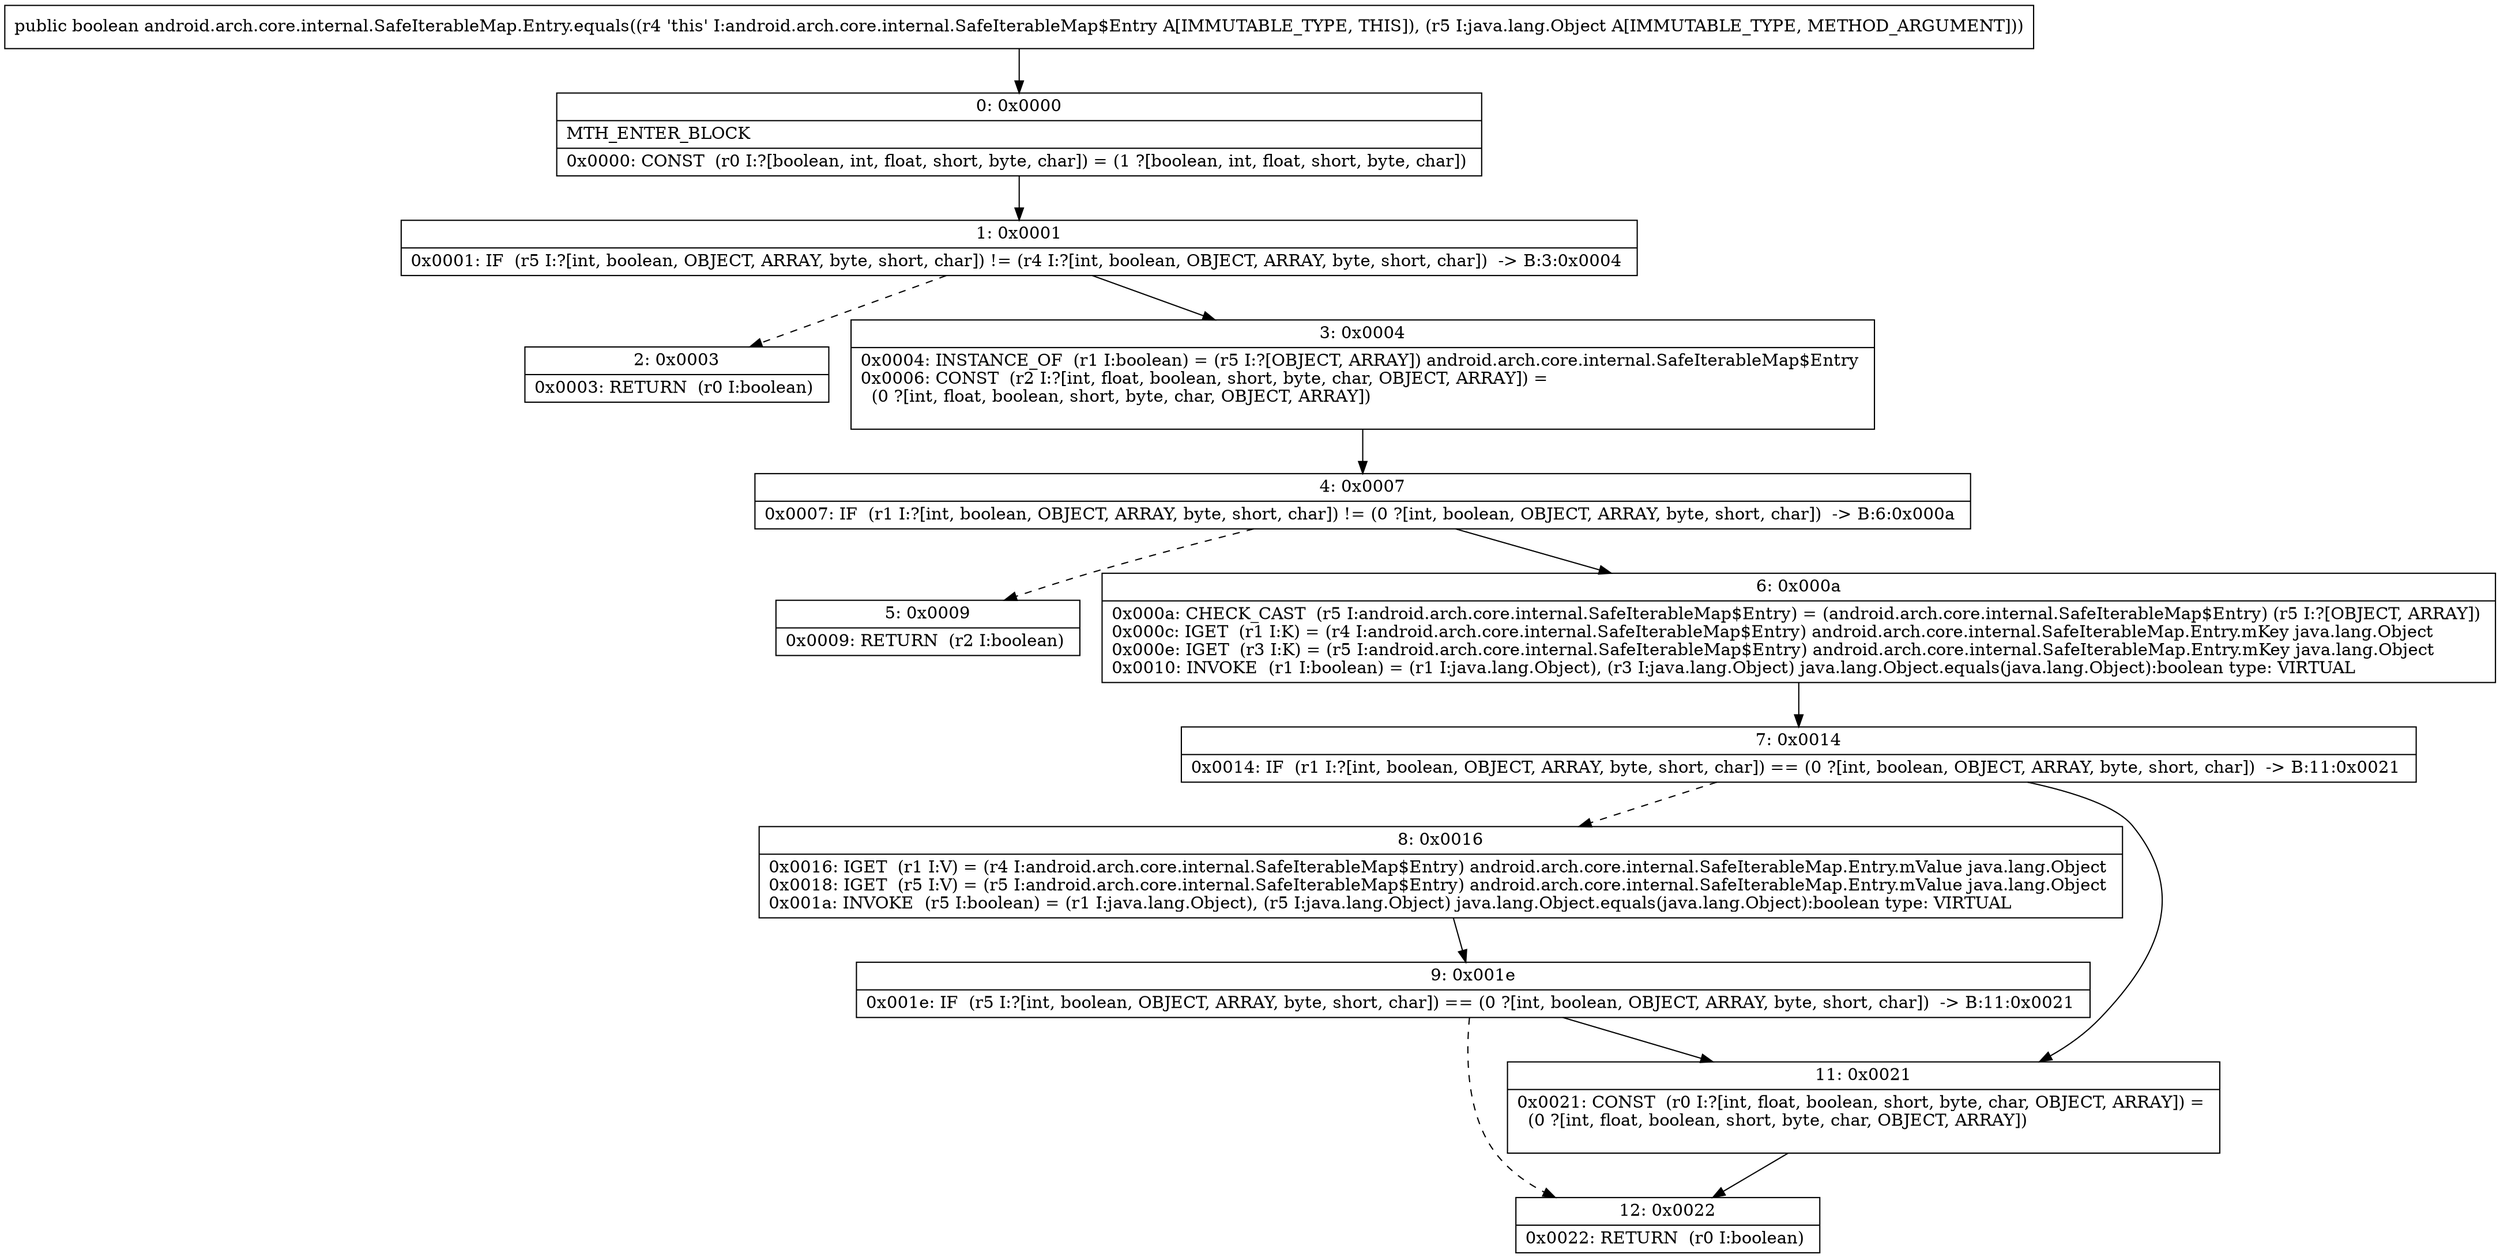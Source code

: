 digraph "CFG forandroid.arch.core.internal.SafeIterableMap.Entry.equals(Ljava\/lang\/Object;)Z" {
Node_0 [shape=record,label="{0\:\ 0x0000|MTH_ENTER_BLOCK\l|0x0000: CONST  (r0 I:?[boolean, int, float, short, byte, char]) = (1 ?[boolean, int, float, short, byte, char]) \l}"];
Node_1 [shape=record,label="{1\:\ 0x0001|0x0001: IF  (r5 I:?[int, boolean, OBJECT, ARRAY, byte, short, char]) != (r4 I:?[int, boolean, OBJECT, ARRAY, byte, short, char])  \-\> B:3:0x0004 \l}"];
Node_2 [shape=record,label="{2\:\ 0x0003|0x0003: RETURN  (r0 I:boolean) \l}"];
Node_3 [shape=record,label="{3\:\ 0x0004|0x0004: INSTANCE_OF  (r1 I:boolean) = (r5 I:?[OBJECT, ARRAY]) android.arch.core.internal.SafeIterableMap$Entry \l0x0006: CONST  (r2 I:?[int, float, boolean, short, byte, char, OBJECT, ARRAY]) = \l  (0 ?[int, float, boolean, short, byte, char, OBJECT, ARRAY])\l \l}"];
Node_4 [shape=record,label="{4\:\ 0x0007|0x0007: IF  (r1 I:?[int, boolean, OBJECT, ARRAY, byte, short, char]) != (0 ?[int, boolean, OBJECT, ARRAY, byte, short, char])  \-\> B:6:0x000a \l}"];
Node_5 [shape=record,label="{5\:\ 0x0009|0x0009: RETURN  (r2 I:boolean) \l}"];
Node_6 [shape=record,label="{6\:\ 0x000a|0x000a: CHECK_CAST  (r5 I:android.arch.core.internal.SafeIterableMap$Entry) = (android.arch.core.internal.SafeIterableMap$Entry) (r5 I:?[OBJECT, ARRAY]) \l0x000c: IGET  (r1 I:K) = (r4 I:android.arch.core.internal.SafeIterableMap$Entry) android.arch.core.internal.SafeIterableMap.Entry.mKey java.lang.Object \l0x000e: IGET  (r3 I:K) = (r5 I:android.arch.core.internal.SafeIterableMap$Entry) android.arch.core.internal.SafeIterableMap.Entry.mKey java.lang.Object \l0x0010: INVOKE  (r1 I:boolean) = (r1 I:java.lang.Object), (r3 I:java.lang.Object) java.lang.Object.equals(java.lang.Object):boolean type: VIRTUAL \l}"];
Node_7 [shape=record,label="{7\:\ 0x0014|0x0014: IF  (r1 I:?[int, boolean, OBJECT, ARRAY, byte, short, char]) == (0 ?[int, boolean, OBJECT, ARRAY, byte, short, char])  \-\> B:11:0x0021 \l}"];
Node_8 [shape=record,label="{8\:\ 0x0016|0x0016: IGET  (r1 I:V) = (r4 I:android.arch.core.internal.SafeIterableMap$Entry) android.arch.core.internal.SafeIterableMap.Entry.mValue java.lang.Object \l0x0018: IGET  (r5 I:V) = (r5 I:android.arch.core.internal.SafeIterableMap$Entry) android.arch.core.internal.SafeIterableMap.Entry.mValue java.lang.Object \l0x001a: INVOKE  (r5 I:boolean) = (r1 I:java.lang.Object), (r5 I:java.lang.Object) java.lang.Object.equals(java.lang.Object):boolean type: VIRTUAL \l}"];
Node_9 [shape=record,label="{9\:\ 0x001e|0x001e: IF  (r5 I:?[int, boolean, OBJECT, ARRAY, byte, short, char]) == (0 ?[int, boolean, OBJECT, ARRAY, byte, short, char])  \-\> B:11:0x0021 \l}"];
Node_11 [shape=record,label="{11\:\ 0x0021|0x0021: CONST  (r0 I:?[int, float, boolean, short, byte, char, OBJECT, ARRAY]) = \l  (0 ?[int, float, boolean, short, byte, char, OBJECT, ARRAY])\l \l}"];
Node_12 [shape=record,label="{12\:\ 0x0022|0x0022: RETURN  (r0 I:boolean) \l}"];
MethodNode[shape=record,label="{public boolean android.arch.core.internal.SafeIterableMap.Entry.equals((r4 'this' I:android.arch.core.internal.SafeIterableMap$Entry A[IMMUTABLE_TYPE, THIS]), (r5 I:java.lang.Object A[IMMUTABLE_TYPE, METHOD_ARGUMENT])) }"];
MethodNode -> Node_0;
Node_0 -> Node_1;
Node_1 -> Node_2[style=dashed];
Node_1 -> Node_3;
Node_3 -> Node_4;
Node_4 -> Node_5[style=dashed];
Node_4 -> Node_6;
Node_6 -> Node_7;
Node_7 -> Node_8[style=dashed];
Node_7 -> Node_11;
Node_8 -> Node_9;
Node_9 -> Node_11;
Node_9 -> Node_12[style=dashed];
Node_11 -> Node_12;
}

